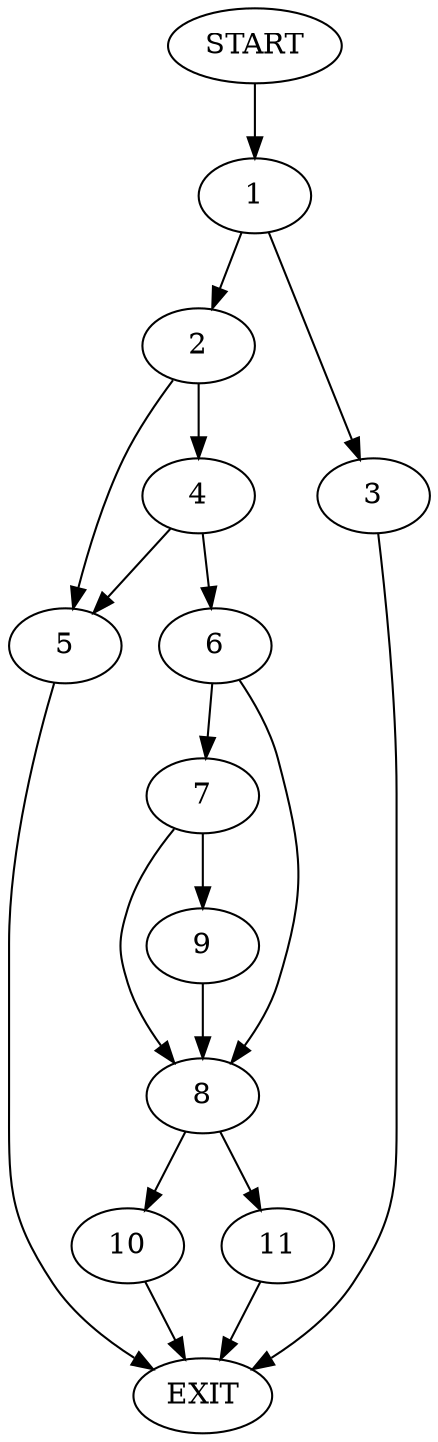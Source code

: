 digraph {
0 [label="START"]
12 [label="EXIT"]
0 -> 1
1 -> 2
1 -> 3
3 -> 12
2 -> 4
2 -> 5
5 -> 12
4 -> 6
4 -> 5
6 -> 7
6 -> 8
7 -> 9
7 -> 8
8 -> 10
8 -> 11
9 -> 8
11 -> 12
10 -> 12
}
